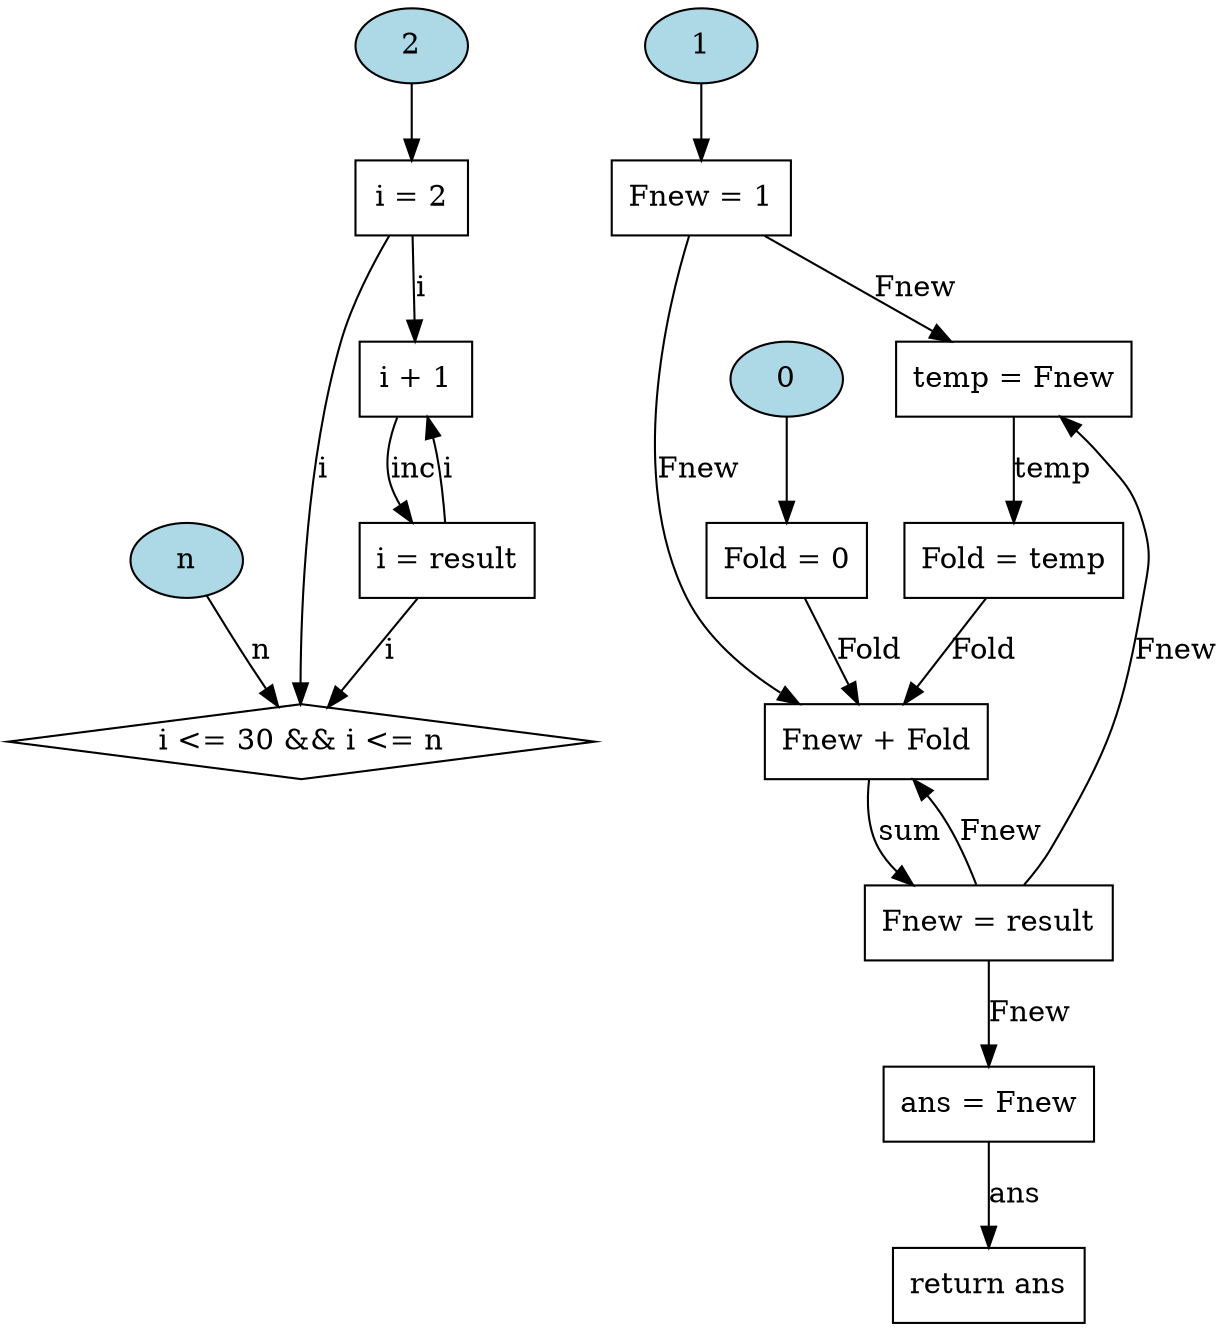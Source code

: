 digraph fib_DFG {
    // Input nodes
    node [shape=ellipse, style=filled, fillcolor=lightblue];
    n_in [label="n"];
    const_1 [label="1"];
    const_0 [label="0"];
    const_2 [label="2"];

    // Operation nodes
    node [shape=box, style=""];
    op_init_Fnew [label="Fnew = 1"];
    op_init_Fold [label="Fold = 0"];
    op_init_i [label="i = 2"];
    op_cond [label="i <= 30 && i <= n", shape=diamond];
    op_temp [label="temp = Fnew"];
    op_add [label="Fnew + Fold"];
    op_assign_Fnew [label="Fnew = result"];
    op_assign_Fold [label="Fold = temp"];
    op_inc [label="i + 1"];
    op_assign_i [label="i = result"];
    op_ans [label="ans = Fnew"];
    op_return [label="return ans"];

    // Data flow edges
    const_1 -> op_init_Fnew;
    op_init_Fnew -> op_temp [label="Fnew"];
    op_init_Fnew -> op_add [label="Fnew"];
    const_0 -> op_init_Fold;
    op_init_Fold -> op_add [label="Fold"];
    const_2 -> op_init_i;
    op_init_i -> op_cond [label="i"];
    op_init_i -> op_inc [label="i"];
    n_in -> op_cond [label="n"];
    op_temp -> op_assign_Fold [label="temp"];
    op_add -> op_assign_Fnew [label="sum"];
    op_assign_Fnew -> op_temp [label="Fnew"];
    op_assign_Fnew -> op_add [label="Fnew"];
    op_assign_Fold -> op_add [label="Fold"];
    op_inc -> op_assign_i [label="inc"];
    op_assign_i -> op_cond [label="i"];
    op_assign_i -> op_inc [label="i"];
    op_assign_Fnew -> op_ans [label="Fnew"];
    op_ans -> op_return [label="ans"];
}